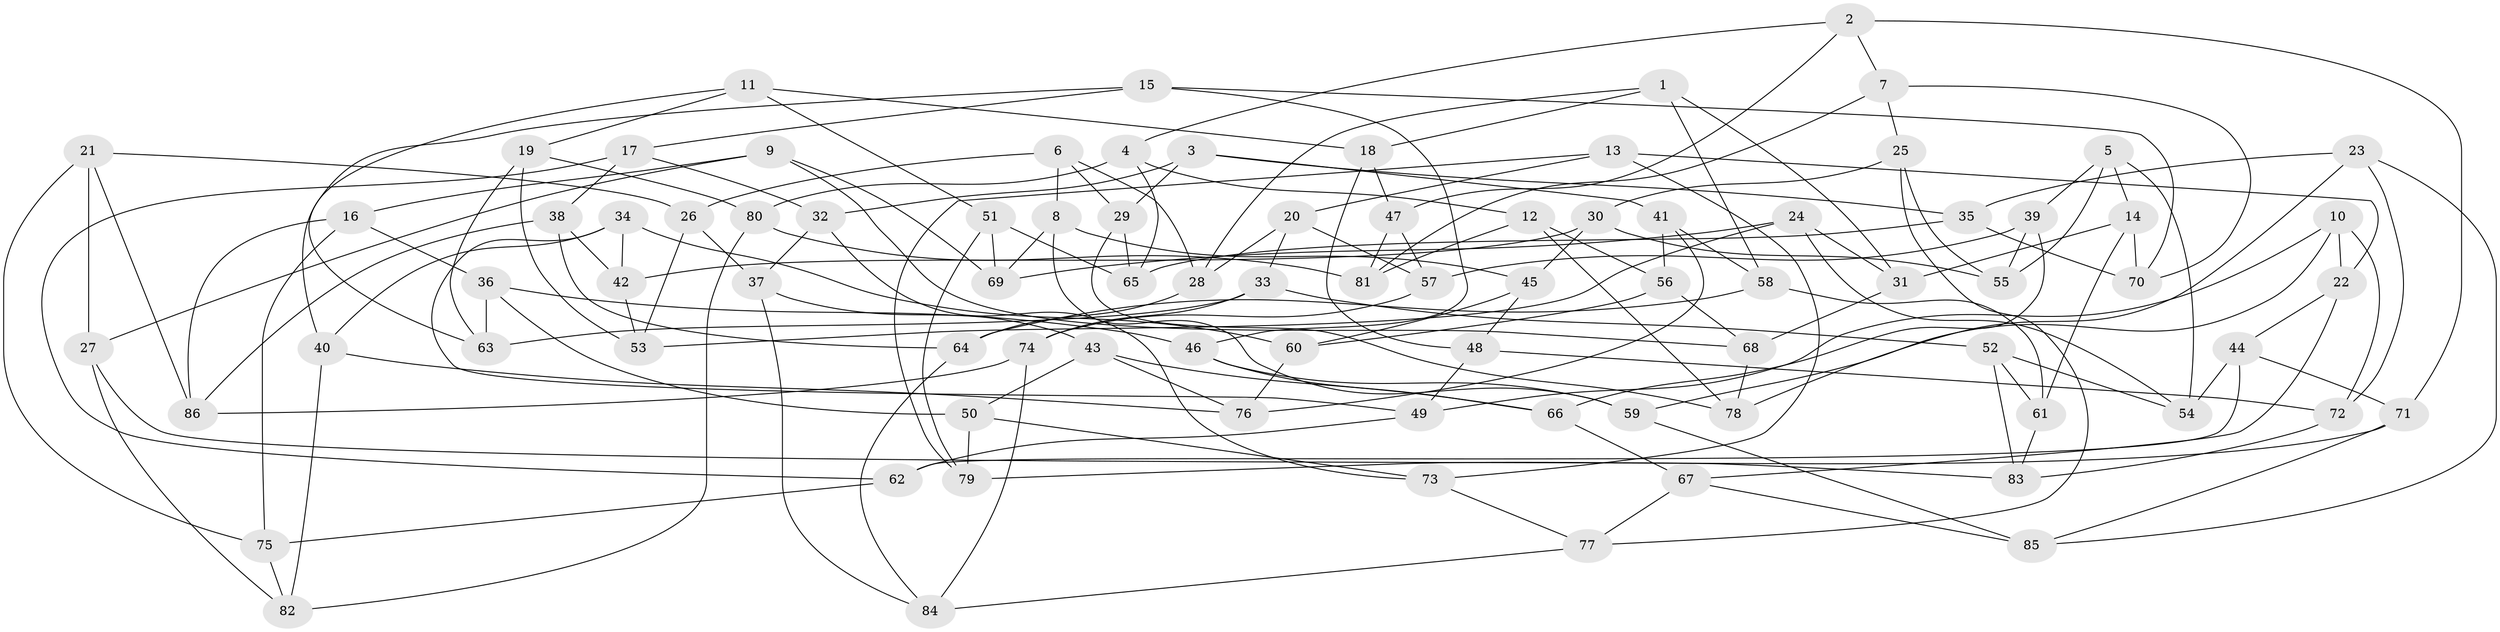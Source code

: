 // coarse degree distribution, {3: 0.09803921568627451, 5: 0.21568627450980393, 4: 0.5686274509803921, 13: 0.0196078431372549, 7: 0.058823529411764705, 6: 0.0196078431372549, 8: 0.0196078431372549}
// Generated by graph-tools (version 1.1) at 2025/02/03/04/25 22:02:12]
// undirected, 86 vertices, 172 edges
graph export_dot {
graph [start="1"]
  node [color=gray90,style=filled];
  1;
  2;
  3;
  4;
  5;
  6;
  7;
  8;
  9;
  10;
  11;
  12;
  13;
  14;
  15;
  16;
  17;
  18;
  19;
  20;
  21;
  22;
  23;
  24;
  25;
  26;
  27;
  28;
  29;
  30;
  31;
  32;
  33;
  34;
  35;
  36;
  37;
  38;
  39;
  40;
  41;
  42;
  43;
  44;
  45;
  46;
  47;
  48;
  49;
  50;
  51;
  52;
  53;
  54;
  55;
  56;
  57;
  58;
  59;
  60;
  61;
  62;
  63;
  64;
  65;
  66;
  67;
  68;
  69;
  70;
  71;
  72;
  73;
  74;
  75;
  76;
  77;
  78;
  79;
  80;
  81;
  82;
  83;
  84;
  85;
  86;
  1 -- 18;
  1 -- 58;
  1 -- 28;
  1 -- 31;
  2 -- 71;
  2 -- 7;
  2 -- 4;
  2 -- 47;
  3 -- 41;
  3 -- 35;
  3 -- 32;
  3 -- 29;
  4 -- 80;
  4 -- 12;
  4 -- 65;
  5 -- 39;
  5 -- 54;
  5 -- 14;
  5 -- 55;
  6 -- 28;
  6 -- 26;
  6 -- 29;
  6 -- 8;
  7 -- 70;
  7 -- 25;
  7 -- 81;
  8 -- 45;
  8 -- 59;
  8 -- 69;
  9 -- 27;
  9 -- 68;
  9 -- 16;
  9 -- 69;
  10 -- 59;
  10 -- 22;
  10 -- 72;
  10 -- 49;
  11 -- 51;
  11 -- 19;
  11 -- 18;
  11 -- 63;
  12 -- 56;
  12 -- 81;
  12 -- 78;
  13 -- 79;
  13 -- 22;
  13 -- 20;
  13 -- 73;
  14 -- 61;
  14 -- 70;
  14 -- 31;
  15 -- 17;
  15 -- 40;
  15 -- 70;
  15 -- 46;
  16 -- 36;
  16 -- 86;
  16 -- 75;
  17 -- 32;
  17 -- 62;
  17 -- 38;
  18 -- 48;
  18 -- 47;
  19 -- 80;
  19 -- 53;
  19 -- 63;
  20 -- 28;
  20 -- 33;
  20 -- 57;
  21 -- 27;
  21 -- 86;
  21 -- 75;
  21 -- 26;
  22 -- 67;
  22 -- 44;
  23 -- 35;
  23 -- 72;
  23 -- 85;
  23 -- 78;
  24 -- 31;
  24 -- 53;
  24 -- 69;
  24 -- 54;
  25 -- 30;
  25 -- 55;
  25 -- 77;
  26 -- 37;
  26 -- 53;
  27 -- 82;
  27 -- 83;
  28 -- 64;
  29 -- 78;
  29 -- 65;
  30 -- 55;
  30 -- 45;
  30 -- 42;
  31 -- 68;
  32 -- 37;
  32 -- 73;
  33 -- 52;
  33 -- 63;
  33 -- 74;
  34 -- 42;
  34 -- 40;
  34 -- 60;
  34 -- 49;
  35 -- 70;
  35 -- 65;
  36 -- 50;
  36 -- 63;
  36 -- 46;
  37 -- 84;
  37 -- 43;
  38 -- 86;
  38 -- 64;
  38 -- 42;
  39 -- 57;
  39 -- 55;
  39 -- 66;
  40 -- 76;
  40 -- 82;
  41 -- 76;
  41 -- 56;
  41 -- 58;
  42 -- 53;
  43 -- 50;
  43 -- 76;
  43 -- 66;
  44 -- 54;
  44 -- 62;
  44 -- 71;
  45 -- 48;
  45 -- 60;
  46 -- 59;
  46 -- 66;
  47 -- 81;
  47 -- 57;
  48 -- 72;
  48 -- 49;
  49 -- 62;
  50 -- 73;
  50 -- 79;
  51 -- 69;
  51 -- 79;
  51 -- 65;
  52 -- 83;
  52 -- 61;
  52 -- 54;
  56 -- 60;
  56 -- 68;
  57 -- 74;
  58 -- 64;
  58 -- 61;
  59 -- 85;
  60 -- 76;
  61 -- 83;
  62 -- 75;
  64 -- 84;
  66 -- 67;
  67 -- 77;
  67 -- 85;
  68 -- 78;
  71 -- 79;
  71 -- 85;
  72 -- 83;
  73 -- 77;
  74 -- 84;
  74 -- 86;
  75 -- 82;
  77 -- 84;
  80 -- 81;
  80 -- 82;
}
